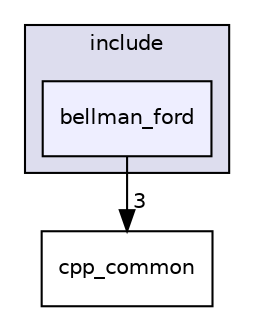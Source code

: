 digraph "/home/vicky/pgrouting/pgrouting/pgrouting/include/bellman_ford" {
  compound=true
  node [ fontsize="10", fontname="Helvetica"];
  edge [ labelfontsize="10", labelfontname="Helvetica"];
  subgraph clusterdir_d44c64559bbebec7f509842c48db8b23 {
    graph [ bgcolor="#ddddee", pencolor="black", label="include" fontname="Helvetica", fontsize="10", URL="dir_d44c64559bbebec7f509842c48db8b23.html"]
  dir_a3563db749e78e10bcd094748303379c [shape=box, label="bellman_ford", style="filled", fillcolor="#eeeeff", pencolor="black", URL="dir_a3563db749e78e10bcd094748303379c.html"];
  }
  dir_f413d2883acb285bdeb0fac3ae939ed0 [shape=box label="cpp_common" URL="dir_f413d2883acb285bdeb0fac3ae939ed0.html"];
  dir_a3563db749e78e10bcd094748303379c->dir_f413d2883acb285bdeb0fac3ae939ed0 [headlabel="3", labeldistance=1.5 headhref="dir_000005_000014.html"];
}
